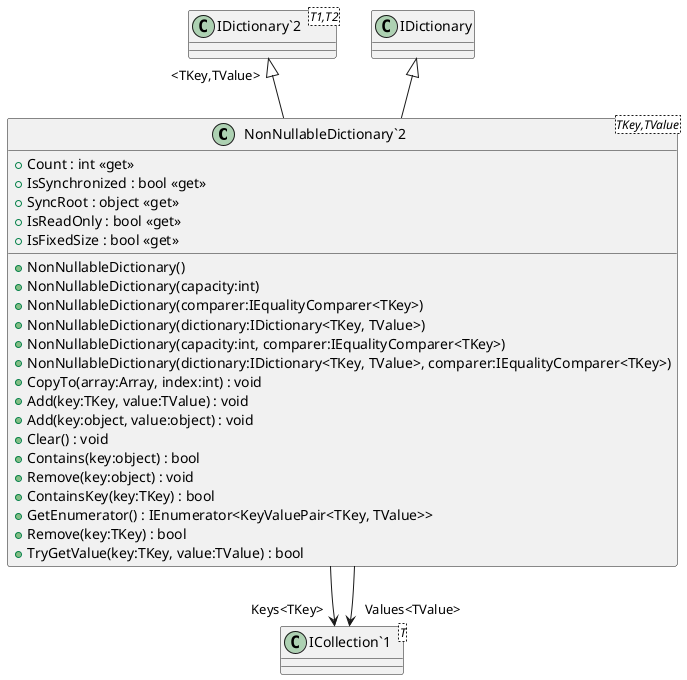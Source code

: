 @startuml
class "NonNullableDictionary`2"<TKey,TValue> {
    + NonNullableDictionary()
    + NonNullableDictionary(capacity:int)
    + NonNullableDictionary(comparer:IEqualityComparer<TKey>)
    + NonNullableDictionary(dictionary:IDictionary<TKey, TValue>)
    + NonNullableDictionary(capacity:int, comparer:IEqualityComparer<TKey>)
    + NonNullableDictionary(dictionary:IDictionary<TKey, TValue>, comparer:IEqualityComparer<TKey>)
    + Count : int <<get>>
    + IsSynchronized : bool <<get>>
    + SyncRoot : object <<get>>
    + IsReadOnly : bool <<get>>
    + IsFixedSize : bool <<get>>
    + CopyTo(array:Array, index:int) : void
    + Add(key:TKey, value:TValue) : void
    + Add(key:object, value:object) : void
    + Clear() : void
    + Contains(key:object) : bool
    + Remove(key:object) : void
    + ContainsKey(key:TKey) : bool
    + GetEnumerator() : IEnumerator<KeyValuePair<TKey, TValue>>
    + Remove(key:TKey) : bool
    + TryGetValue(key:TKey, value:TValue) : bool
}
class "IDictionary`2"<T1,T2> {
}
class "ICollection`1"<T> {
}
"IDictionary`2" "<TKey,TValue>" <|-- "NonNullableDictionary`2"
IDictionary <|-- "NonNullableDictionary`2"
"NonNullableDictionary`2" --> "Keys<TKey>" "ICollection`1"
"NonNullableDictionary`2" --> "Values<TValue>" "ICollection`1"
@enduml
